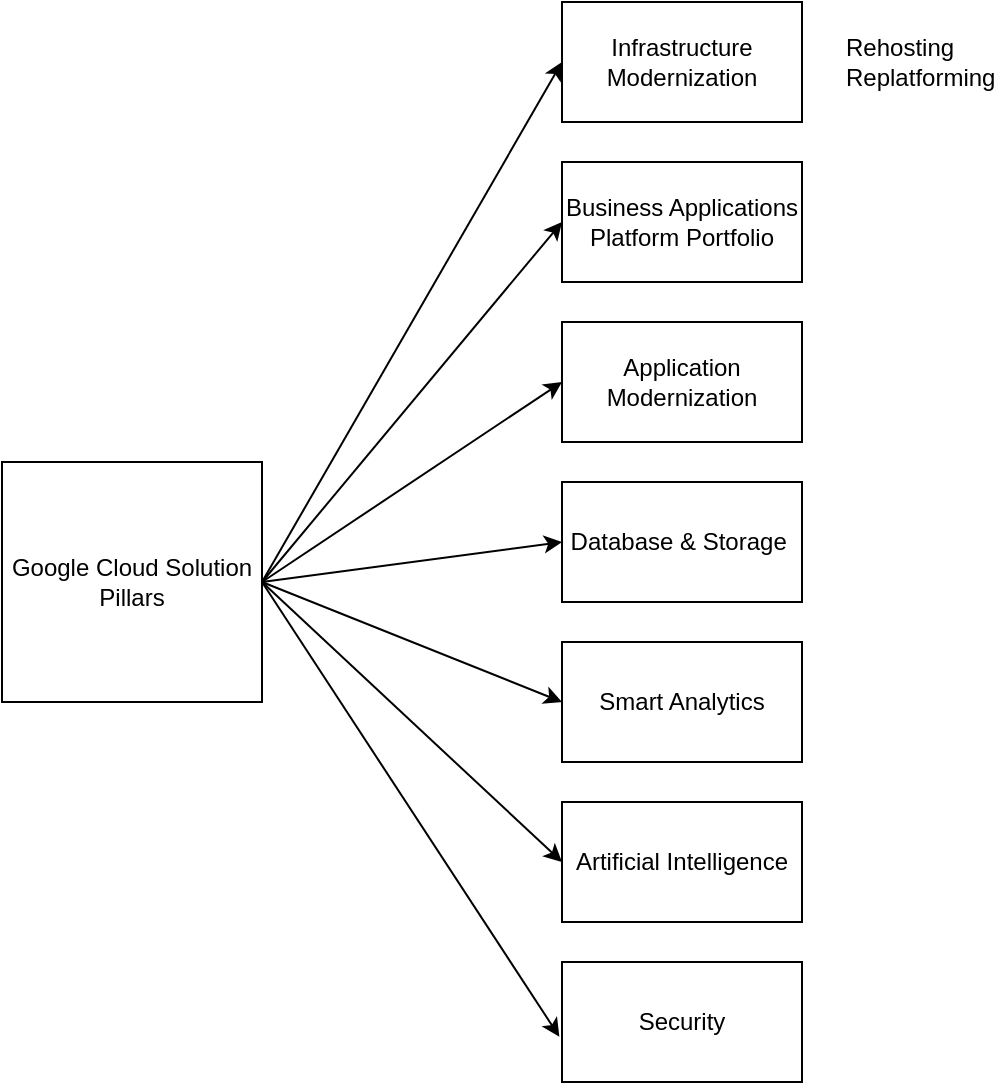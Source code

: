 <mxfile version="20.4.0" type="device"><diagram id="bLQyd1c_xokLb_JQBRUX" name="Solution Pillars"><mxGraphModel dx="734" dy="426" grid="1" gridSize="10" guides="1" tooltips="1" connect="1" arrows="1" fold="1" page="1" pageScale="1" pageWidth="850" pageHeight="1100" math="0" shadow="0"><root><mxCell id="0"/><mxCell id="1" parent="0"/><mxCell id="Pjv8_u9K1exSlwmPhIss-1" value="Google Cloud Solution Pillars" style="rounded=0;whiteSpace=wrap;html=1;" vertex="1" parent="1"><mxGeometry x="40" y="240" width="130" height="120" as="geometry"/></mxCell><mxCell id="Pjv8_u9K1exSlwmPhIss-2" value="Infrastructure Modernization" style="rounded=0;whiteSpace=wrap;html=1;" vertex="1" parent="1"><mxGeometry x="320" y="10" width="120" height="60" as="geometry"/></mxCell><mxCell id="Pjv8_u9K1exSlwmPhIss-3" value="" style="endArrow=classic;html=1;rounded=0;exitX=1;exitY=0.5;exitDx=0;exitDy=0;entryX=0;entryY=0.5;entryDx=0;entryDy=0;" edge="1" parent="1" source="Pjv8_u9K1exSlwmPhIss-1" target="Pjv8_u9K1exSlwmPhIss-2"><mxGeometry width="50" height="50" relative="1" as="geometry"><mxPoint x="400" y="290" as="sourcePoint"/><mxPoint x="450" y="240" as="targetPoint"/></mxGeometry></mxCell><mxCell id="Pjv8_u9K1exSlwmPhIss-4" value="Business Applications Platform Portfolio" style="rounded=0;whiteSpace=wrap;html=1;" vertex="1" parent="1"><mxGeometry x="320" y="90" width="120" height="60" as="geometry"/></mxCell><mxCell id="Pjv8_u9K1exSlwmPhIss-5" value="" style="endArrow=classic;html=1;rounded=0;exitX=1;exitY=0.5;exitDx=0;exitDy=0;entryX=0;entryY=0.5;entryDx=0;entryDy=0;" edge="1" parent="1" source="Pjv8_u9K1exSlwmPhIss-1" target="Pjv8_u9K1exSlwmPhIss-4"><mxGeometry width="50" height="50" relative="1" as="geometry"><mxPoint x="180" y="310" as="sourcePoint"/><mxPoint x="330" y="50" as="targetPoint"/></mxGeometry></mxCell><mxCell id="Pjv8_u9K1exSlwmPhIss-6" value="Application Modernization" style="rounded=0;whiteSpace=wrap;html=1;" vertex="1" parent="1"><mxGeometry x="320" y="170" width="120" height="60" as="geometry"/></mxCell><mxCell id="Pjv8_u9K1exSlwmPhIss-7" value="" style="endArrow=classic;html=1;rounded=0;exitX=1;exitY=0.5;exitDx=0;exitDy=0;entryX=0;entryY=0.5;entryDx=0;entryDy=0;" edge="1" parent="1" source="Pjv8_u9K1exSlwmPhIss-1" target="Pjv8_u9K1exSlwmPhIss-6"><mxGeometry width="50" height="50" relative="1" as="geometry"><mxPoint x="180" y="310" as="sourcePoint"/><mxPoint x="330" y="130" as="targetPoint"/></mxGeometry></mxCell><mxCell id="Pjv8_u9K1exSlwmPhIss-8" value="Database &amp;amp; Storage&amp;nbsp;" style="rounded=0;whiteSpace=wrap;html=1;" vertex="1" parent="1"><mxGeometry x="320" y="250" width="120" height="60" as="geometry"/></mxCell><mxCell id="Pjv8_u9K1exSlwmPhIss-9" value="" style="endArrow=classic;html=1;rounded=0;entryX=0;entryY=0.5;entryDx=0;entryDy=0;" edge="1" parent="1" target="Pjv8_u9K1exSlwmPhIss-8"><mxGeometry width="50" height="50" relative="1" as="geometry"><mxPoint x="170" y="300" as="sourcePoint"/><mxPoint x="330" y="210" as="targetPoint"/></mxGeometry></mxCell><mxCell id="Pjv8_u9K1exSlwmPhIss-10" value="Smart Analytics" style="rounded=0;whiteSpace=wrap;html=1;" vertex="1" parent="1"><mxGeometry x="320" y="330" width="120" height="60" as="geometry"/></mxCell><mxCell id="Pjv8_u9K1exSlwmPhIss-11" value="" style="endArrow=classic;html=1;rounded=0;entryX=0;entryY=0.5;entryDx=0;entryDy=0;exitX=1;exitY=0.5;exitDx=0;exitDy=0;" edge="1" parent="1" source="Pjv8_u9K1exSlwmPhIss-1" target="Pjv8_u9K1exSlwmPhIss-10"><mxGeometry width="50" height="50" relative="1" as="geometry"><mxPoint x="180" y="310" as="sourcePoint"/><mxPoint x="330" y="290" as="targetPoint"/></mxGeometry></mxCell><mxCell id="Pjv8_u9K1exSlwmPhIss-12" value="Artificial Intelligence" style="rounded=0;whiteSpace=wrap;html=1;" vertex="1" parent="1"><mxGeometry x="320" y="410" width="120" height="60" as="geometry"/></mxCell><mxCell id="Pjv8_u9K1exSlwmPhIss-13" value="" style="endArrow=classic;html=1;rounded=0;entryX=0;entryY=0.5;entryDx=0;entryDy=0;exitX=1;exitY=0.5;exitDx=0;exitDy=0;" edge="1" parent="1" source="Pjv8_u9K1exSlwmPhIss-1" target="Pjv8_u9K1exSlwmPhIss-12"><mxGeometry width="50" height="50" relative="1" as="geometry"><mxPoint x="180" y="310" as="sourcePoint"/><mxPoint x="330" y="370" as="targetPoint"/></mxGeometry></mxCell><mxCell id="Pjv8_u9K1exSlwmPhIss-14" value="Security" style="rounded=0;whiteSpace=wrap;html=1;" vertex="1" parent="1"><mxGeometry x="320" y="490" width="120" height="60" as="geometry"/></mxCell><mxCell id="Pjv8_u9K1exSlwmPhIss-15" value="" style="endArrow=classic;html=1;rounded=0;entryX=-0.011;entryY=0.622;entryDx=0;entryDy=0;exitX=1;exitY=0.5;exitDx=0;exitDy=0;entryPerimeter=0;" edge="1" parent="1" source="Pjv8_u9K1exSlwmPhIss-1" target="Pjv8_u9K1exSlwmPhIss-14"><mxGeometry width="50" height="50" relative="1" as="geometry"><mxPoint x="180" y="310" as="sourcePoint"/><mxPoint x="330" y="450" as="targetPoint"/></mxGeometry></mxCell><mxCell id="Pjv8_u9K1exSlwmPhIss-16" value="Rehosting&lt;br&gt;Replatforming" style="text;html=1;strokeColor=none;fillColor=none;align=left;verticalAlign=middle;whiteSpace=wrap;rounded=0;" vertex="1" parent="1"><mxGeometry x="460" y="25" width="60" height="30" as="geometry"/></mxCell></root></mxGraphModel></diagram></mxfile>